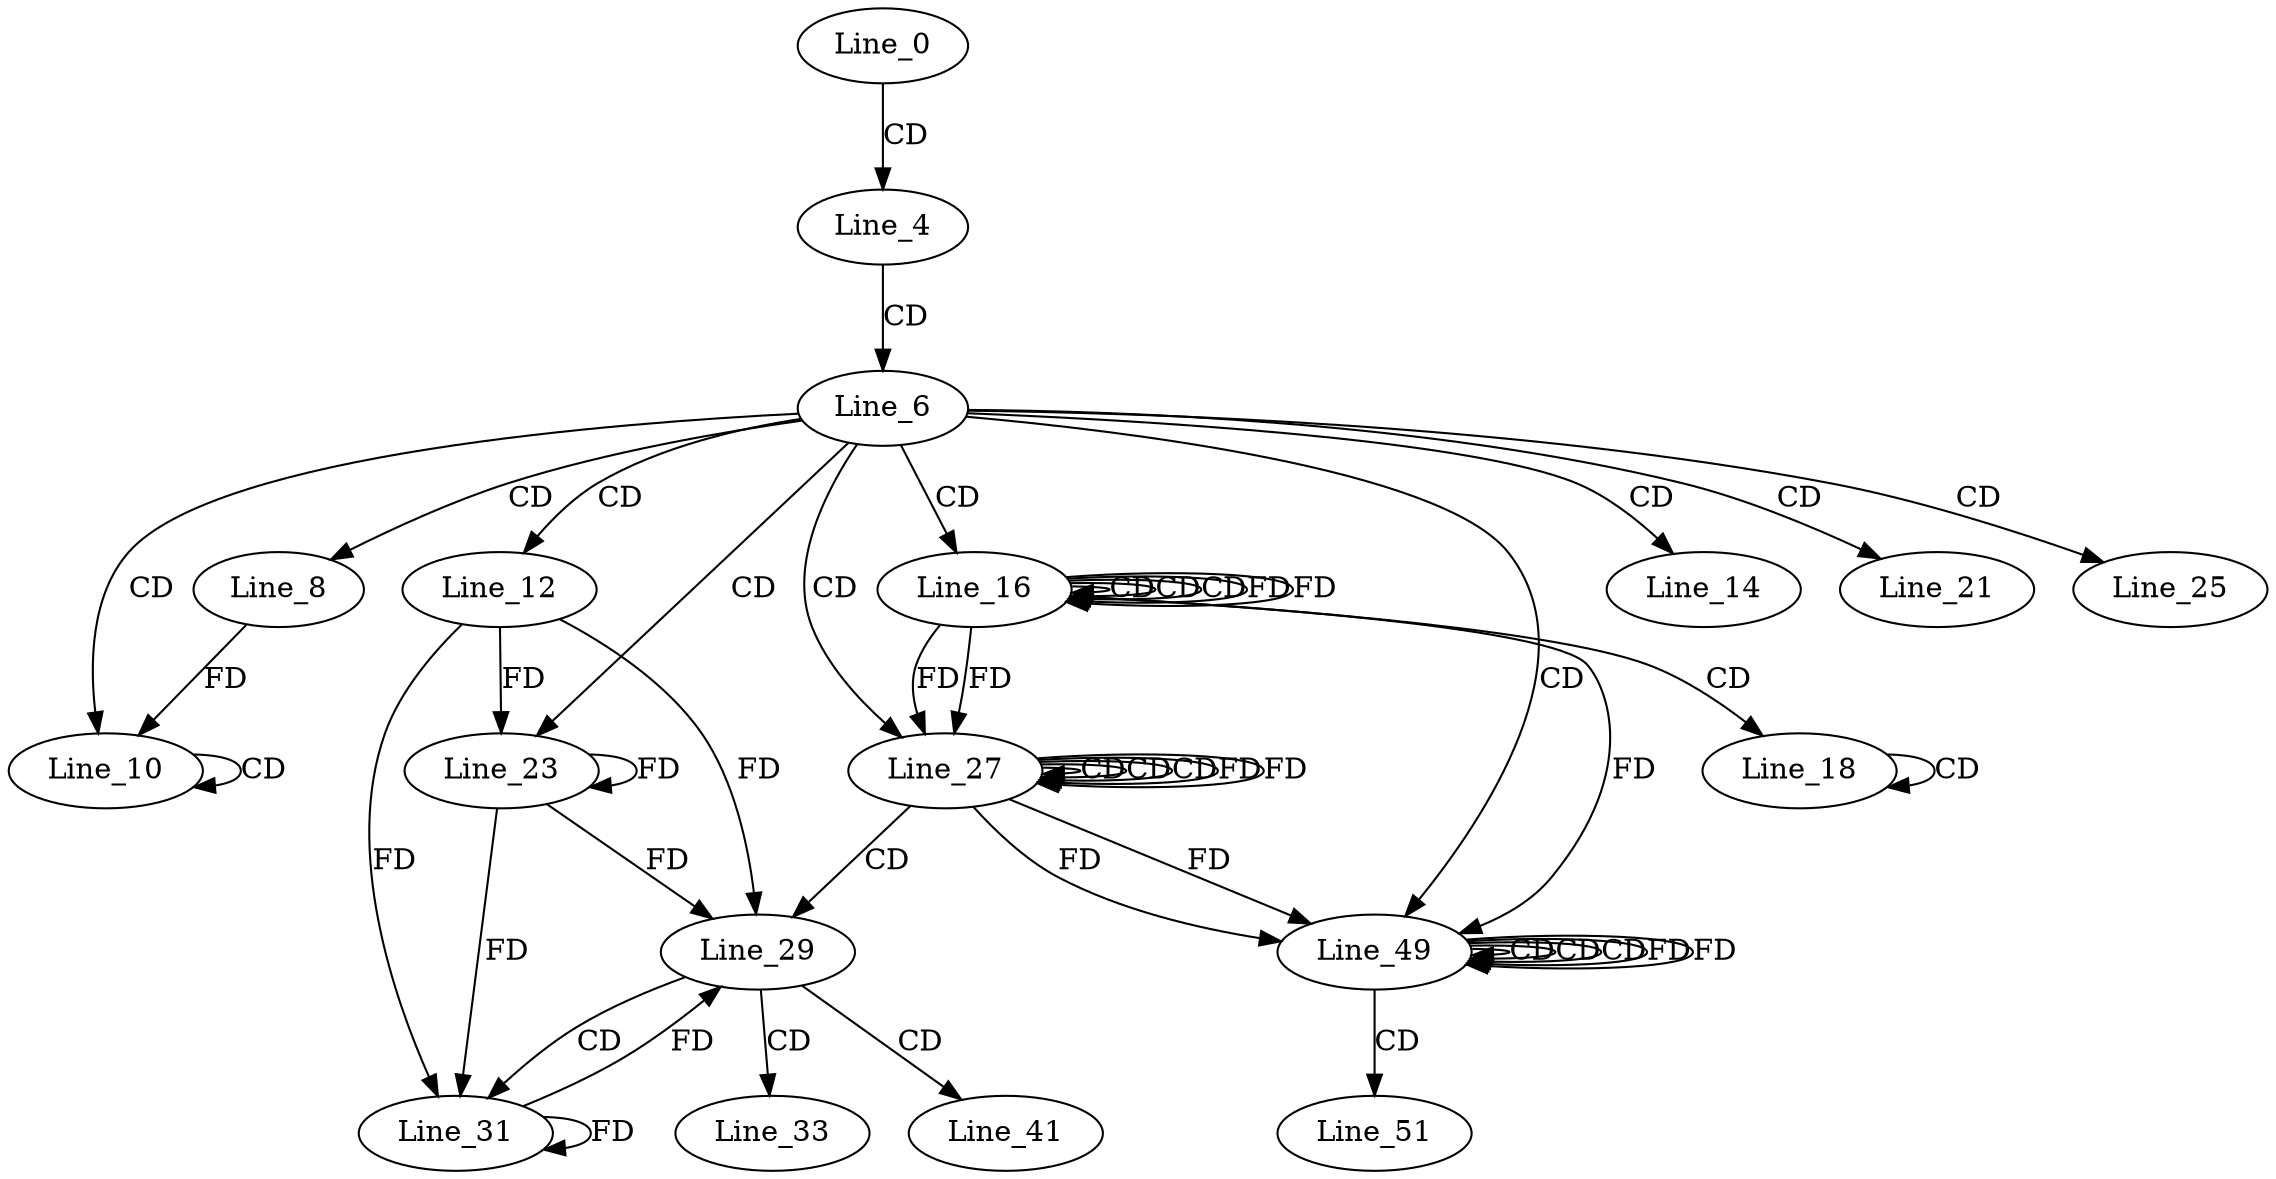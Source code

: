 digraph G {
  Line_0;
  Line_4;
  Line_6;
  Line_8;
  Line_10;
  Line_10;
  Line_12;
  Line_14;
  Line_16;
  Line_16;
  Line_16;
  Line_18;
  Line_18;
  Line_21;
  Line_23;
  Line_25;
  Line_27;
  Line_27;
  Line_27;
  Line_29;
  Line_31;
  Line_33;
  Line_41;
  Line_49;
  Line_49;
  Line_49;
  Line_51;
  Line_0 -> Line_4 [ label="CD" ];
  Line_4 -> Line_6 [ label="CD" ];
  Line_6 -> Line_8 [ label="CD" ];
  Line_6 -> Line_10 [ label="CD" ];
  Line_10 -> Line_10 [ label="CD" ];
  Line_8 -> Line_10 [ label="FD" ];
  Line_6 -> Line_12 [ label="CD" ];
  Line_6 -> Line_14 [ label="CD" ];
  Line_6 -> Line_16 [ label="CD" ];
  Line_16 -> Line_16 [ label="CD" ];
  Line_16 -> Line_16 [ label="CD" ];
  Line_16 -> Line_16 [ label="CD" ];
  Line_16 -> Line_16 [ label="FD" ];
  Line_16 -> Line_18 [ label="CD" ];
  Line_18 -> Line_18 [ label="CD" ];
  Line_6 -> Line_21 [ label="CD" ];
  Line_6 -> Line_23 [ label="CD" ];
  Line_12 -> Line_23 [ label="FD" ];
  Line_23 -> Line_23 [ label="FD" ];
  Line_6 -> Line_25 [ label="CD" ];
  Line_6 -> Line_27 [ label="CD" ];
  Line_27 -> Line_27 [ label="CD" ];
  Line_16 -> Line_27 [ label="FD" ];
  Line_27 -> Line_27 [ label="CD" ];
  Line_27 -> Line_27 [ label="CD" ];
  Line_27 -> Line_27 [ label="FD" ];
  Line_16 -> Line_27 [ label="FD" ];
  Line_27 -> Line_29 [ label="CD" ];
  Line_12 -> Line_29 [ label="FD" ];
  Line_23 -> Line_29 [ label="FD" ];
  Line_29 -> Line_31 [ label="CD" ];
  Line_31 -> Line_31 [ label="FD" ];
  Line_12 -> Line_31 [ label="FD" ];
  Line_23 -> Line_31 [ label="FD" ];
  Line_29 -> Line_33 [ label="CD" ];
  Line_29 -> Line_41 [ label="CD" ];
  Line_6 -> Line_49 [ label="CD" ];
  Line_49 -> Line_49 [ label="CD" ];
  Line_27 -> Line_49 [ label="FD" ];
  Line_16 -> Line_49 [ label="FD" ];
  Line_49 -> Line_49 [ label="CD" ];
  Line_49 -> Line_49 [ label="CD" ];
  Line_49 -> Line_49 [ label="FD" ];
  Line_27 -> Line_49 [ label="FD" ];
  Line_49 -> Line_51 [ label="CD" ];
  Line_16 -> Line_16 [ label="FD" ];
  Line_27 -> Line_27 [ label="FD" ];
  Line_31 -> Line_29 [ label="FD" ];
  Line_49 -> Line_49 [ label="FD" ];
}

